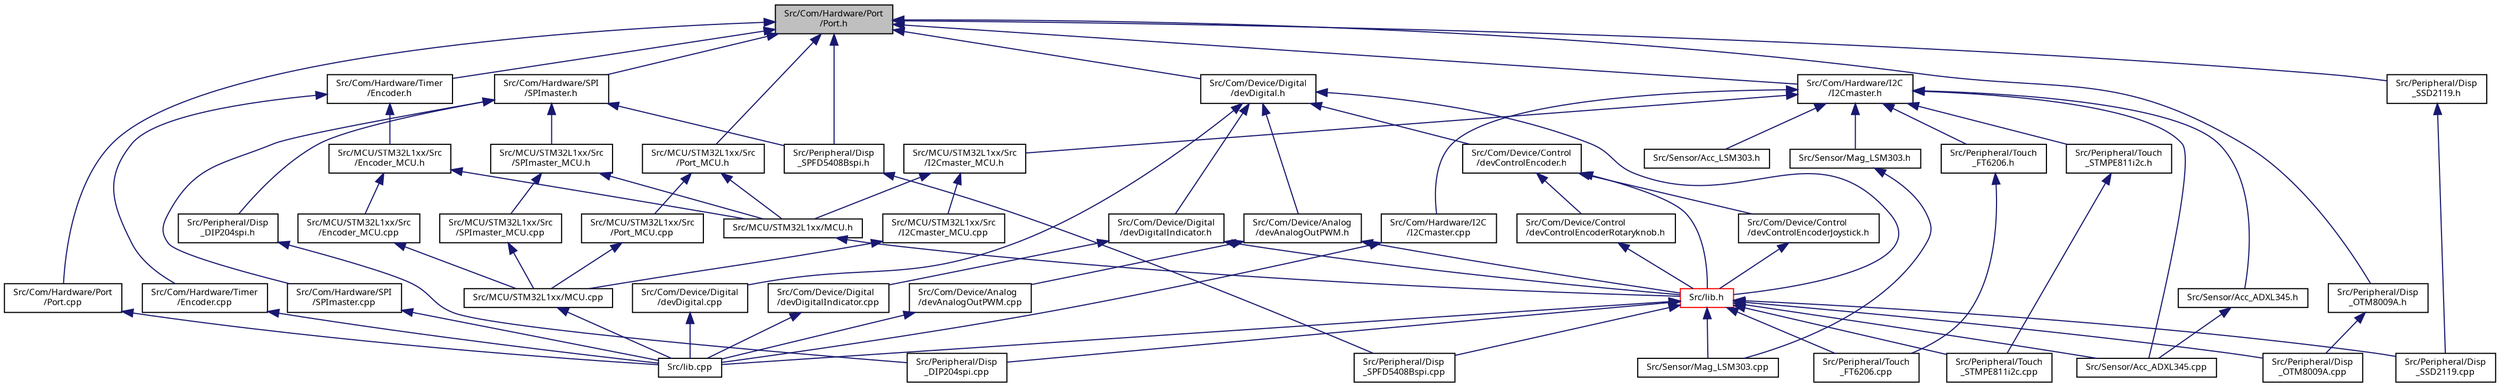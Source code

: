 digraph "Src/Com/Hardware/Port/Port.h"
{
  edge [fontname="Sans",fontsize="8",labelfontname="Sans",labelfontsize="8"];
  node [fontname="Sans",fontsize="8",shape=record];
  Node1 [label="Src/Com/Hardware/Port\l/Port.h",height=0.2,width=0.4,color="black", fillcolor="grey75", style="filled", fontcolor="black"];
  Node1 -> Node2 [dir="back",color="midnightblue",fontsize="8",style="solid",fontname="Sans"];
  Node2 [label="Src/Com/Device/Digital\l/devDigital.h",height=0.2,width=0.4,color="black", fillcolor="white", style="filled",URL="$dev_digital_8h.html"];
  Node2 -> Node3 [dir="back",color="midnightblue",fontsize="8",style="solid",fontname="Sans"];
  Node3 [label="Src/Com/Device/Analog\l/devAnalogOutPWM.h",height=0.2,width=0.4,color="black", fillcolor="white", style="filled",URL="$dev_analog_out_p_w_m_8h.html"];
  Node3 -> Node4 [dir="back",color="midnightblue",fontsize="8",style="solid",fontname="Sans"];
  Node4 [label="Src/lib.h",height=0.2,width=0.4,color="red", fillcolor="white", style="filled",URL="$lib_8h.html",tooltip="Library main include file. "];
  Node4 -> Node5 [dir="back",color="midnightblue",fontsize="8",style="solid",fontname="Sans"];
  Node5 [label="Src/lib.cpp",height=0.2,width=0.4,color="black", fillcolor="white", style="filled",URL="$lib_8cpp.html",tooltip="Summary of complete library code. "];
  Node4 -> Node6 [dir="back",color="midnightblue",fontsize="8",style="solid",fontname="Sans"];
  Node6 [label="Src/Peripheral/Disp\l_DIP204spi.cpp",height=0.2,width=0.4,color="black", fillcolor="white", style="filled",URL="$_disp___d_i_p204spi_8cpp.html"];
  Node4 -> Node7 [dir="back",color="midnightblue",fontsize="8",style="solid",fontname="Sans"];
  Node7 [label="Src/Peripheral/Disp\l_OTM8009A.cpp",height=0.2,width=0.4,color="black", fillcolor="white", style="filled",URL="$_disp___o_t_m8009_a_8cpp.html"];
  Node4 -> Node8 [dir="back",color="midnightblue",fontsize="8",style="solid",fontname="Sans"];
  Node8 [label="Src/Peripheral/Disp\l_SPFD5408Bspi.cpp",height=0.2,width=0.4,color="black", fillcolor="white", style="filled",URL="$_disp___s_p_f_d5408_bspi_8cpp.html"];
  Node4 -> Node9 [dir="back",color="midnightblue",fontsize="8",style="solid",fontname="Sans"];
  Node9 [label="Src/Peripheral/Disp\l_SSD2119.cpp",height=0.2,width=0.4,color="black", fillcolor="white", style="filled",URL="$_disp___s_s_d2119_8cpp.html"];
  Node4 -> Node10 [dir="back",color="midnightblue",fontsize="8",style="solid",fontname="Sans"];
  Node10 [label="Src/Peripheral/Touch\l_FT6206.cpp",height=0.2,width=0.4,color="black", fillcolor="white", style="filled",URL="$_touch___f_t6206_8cpp.html"];
  Node4 -> Node11 [dir="back",color="midnightblue",fontsize="8",style="solid",fontname="Sans"];
  Node11 [label="Src/Peripheral/Touch\l_STMPE811i2c.cpp",height=0.2,width=0.4,color="black", fillcolor="white", style="filled",URL="$_touch___s_t_m_p_e811i2c_8cpp.html"];
  Node4 -> Node12 [dir="back",color="midnightblue",fontsize="8",style="solid",fontname="Sans"];
  Node12 [label="Src/Sensor/Acc_ADXL345.cpp",height=0.2,width=0.4,color="black", fillcolor="white", style="filled",URL="$_acc___a_d_x_l345_8cpp.html"];
  Node4 -> Node13 [dir="back",color="midnightblue",fontsize="8",style="solid",fontname="Sans"];
  Node13 [label="Src/Sensor/Mag_LSM303.cpp",height=0.2,width=0.4,color="black", fillcolor="white", style="filled",URL="$_mag___l_s_m303_8cpp.html"];
  Node3 -> Node14 [dir="back",color="midnightblue",fontsize="8",style="solid",fontname="Sans"];
  Node14 [label="Src/Com/Device/Analog\l/devAnalogOutPWM.cpp",height=0.2,width=0.4,color="black", fillcolor="white", style="filled",URL="$dev_analog_out_p_w_m_8cpp.html"];
  Node14 -> Node5 [dir="back",color="midnightblue",fontsize="8",style="solid",fontname="Sans"];
  Node2 -> Node4 [dir="back",color="midnightblue",fontsize="8",style="solid",fontname="Sans"];
  Node2 -> Node15 [dir="back",color="midnightblue",fontsize="8",style="solid",fontname="Sans"];
  Node15 [label="Src/Com/Device/Digital\l/devDigitalIndicator.h",height=0.2,width=0.4,color="black", fillcolor="white", style="filled",URL="$dev_digital_indicator_8h.html"];
  Node15 -> Node4 [dir="back",color="midnightblue",fontsize="8",style="solid",fontname="Sans"];
  Node15 -> Node16 [dir="back",color="midnightblue",fontsize="8",style="solid",fontname="Sans"];
  Node16 [label="Src/Com/Device/Digital\l/devDigitalIndicator.cpp",height=0.2,width=0.4,color="black", fillcolor="white", style="filled",URL="$dev_digital_indicator_8cpp_source.html"];
  Node16 -> Node5 [dir="back",color="midnightblue",fontsize="8",style="solid",fontname="Sans"];
  Node2 -> Node17 [dir="back",color="midnightblue",fontsize="8",style="solid",fontname="Sans"];
  Node17 [label="Src/Com/Device/Control\l/devControlEncoder.h",height=0.2,width=0.4,color="black", fillcolor="white", style="filled",URL="$dev_control_encoder_8h.html"];
  Node17 -> Node4 [dir="back",color="midnightblue",fontsize="8",style="solid",fontname="Sans"];
  Node17 -> Node18 [dir="back",color="midnightblue",fontsize="8",style="solid",fontname="Sans"];
  Node18 [label="Src/Com/Device/Control\l/devControlEncoderJoystick.h",height=0.2,width=0.4,color="black", fillcolor="white", style="filled",URL="$dev_control_encoder_joystick_8h.html"];
  Node18 -> Node4 [dir="back",color="midnightblue",fontsize="8",style="solid",fontname="Sans"];
  Node17 -> Node19 [dir="back",color="midnightblue",fontsize="8",style="solid",fontname="Sans"];
  Node19 [label="Src/Com/Device/Control\l/devControlEncoderRotaryknob.h",height=0.2,width=0.4,color="black", fillcolor="white", style="filled",URL="$dev_control_encoder_rotaryknob_8h.html"];
  Node19 -> Node4 [dir="back",color="midnightblue",fontsize="8",style="solid",fontname="Sans"];
  Node2 -> Node20 [dir="back",color="midnightblue",fontsize="8",style="solid",fontname="Sans"];
  Node20 [label="Src/Com/Device/Digital\l/devDigital.cpp",height=0.2,width=0.4,color="black", fillcolor="white", style="filled",URL="$dev_digital_8cpp.html"];
  Node20 -> Node5 [dir="back",color="midnightblue",fontsize="8",style="solid",fontname="Sans"];
  Node1 -> Node21 [dir="back",color="midnightblue",fontsize="8",style="solid",fontname="Sans"];
  Node21 [label="Src/Com/Hardware/Timer\l/Encoder.h",height=0.2,width=0.4,color="black", fillcolor="white", style="filled",URL="$_encoder_8h.html"];
  Node21 -> Node22 [dir="back",color="midnightblue",fontsize="8",style="solid",fontname="Sans"];
  Node22 [label="Src/Com/Hardware/Timer\l/Encoder.cpp",height=0.2,width=0.4,color="black", fillcolor="white", style="filled",URL="$_encoder_8cpp.html"];
  Node22 -> Node5 [dir="back",color="midnightblue",fontsize="8",style="solid",fontname="Sans"];
  Node21 -> Node23 [dir="back",color="midnightblue",fontsize="8",style="solid",fontname="Sans"];
  Node23 [label="Src/MCU/STM32L1xx/Src\l/Encoder_MCU.h",height=0.2,width=0.4,color="black", fillcolor="white", style="filled",URL="$_encoder___m_c_u_8h.html"];
  Node23 -> Node24 [dir="back",color="midnightblue",fontsize="8",style="solid",fontname="Sans"];
  Node24 [label="Src/MCU/STM32L1xx/Src\l/Encoder_MCU.cpp",height=0.2,width=0.4,color="black", fillcolor="white", style="filled",URL="$_encoder___m_c_u_8cpp.html"];
  Node24 -> Node25 [dir="back",color="midnightblue",fontsize="8",style="solid",fontname="Sans"];
  Node25 [label="Src/MCU/STM32L1xx/MCU.cpp",height=0.2,width=0.4,color="black", fillcolor="white", style="filled",URL="$_m_c_u_8cpp_source.html"];
  Node25 -> Node5 [dir="back",color="midnightblue",fontsize="8",style="solid",fontname="Sans"];
  Node23 -> Node26 [dir="back",color="midnightblue",fontsize="8",style="solid",fontname="Sans"];
  Node26 [label="Src/MCU/STM32L1xx/MCU.h",height=0.2,width=0.4,color="black", fillcolor="white", style="filled",URL="$_m_c_u_8h_source.html"];
  Node26 -> Node4 [dir="back",color="midnightblue",fontsize="8",style="solid",fontname="Sans"];
  Node1 -> Node27 [dir="back",color="midnightblue",fontsize="8",style="solid",fontname="Sans"];
  Node27 [label="Src/Com/Hardware/I2C\l/I2Cmaster.h",height=0.2,width=0.4,color="black", fillcolor="white", style="filled",URL="$_i2_cmaster_8h.html"];
  Node27 -> Node28 [dir="back",color="midnightblue",fontsize="8",style="solid",fontname="Sans"];
  Node28 [label="Src/Com/Hardware/I2C\l/I2Cmaster.cpp",height=0.2,width=0.4,color="black", fillcolor="white", style="filled",URL="$_i2_cmaster_8cpp.html"];
  Node28 -> Node5 [dir="back",color="midnightblue",fontsize="8",style="solid",fontname="Sans"];
  Node27 -> Node29 [dir="back",color="midnightblue",fontsize="8",style="solid",fontname="Sans"];
  Node29 [label="Src/MCU/STM32L1xx/Src\l/I2Cmaster_MCU.h",height=0.2,width=0.4,color="black", fillcolor="white", style="filled",URL="$_i2_cmaster___m_c_u_8h.html"];
  Node29 -> Node30 [dir="back",color="midnightblue",fontsize="8",style="solid",fontname="Sans"];
  Node30 [label="Src/MCU/STM32L1xx/Src\l/I2Cmaster_MCU.cpp",height=0.2,width=0.4,color="black", fillcolor="white", style="filled",URL="$_i2_cmaster___m_c_u_8cpp.html"];
  Node30 -> Node25 [dir="back",color="midnightblue",fontsize="8",style="solid",fontname="Sans"];
  Node29 -> Node26 [dir="back",color="midnightblue",fontsize="8",style="solid",fontname="Sans"];
  Node27 -> Node31 [dir="back",color="midnightblue",fontsize="8",style="solid",fontname="Sans"];
  Node31 [label="Src/Peripheral/Touch\l_FT6206.h",height=0.2,width=0.4,color="black", fillcolor="white", style="filled",URL="$_touch___f_t6206_8h.html"];
  Node31 -> Node10 [dir="back",color="midnightblue",fontsize="8",style="solid",fontname="Sans"];
  Node27 -> Node32 [dir="back",color="midnightblue",fontsize="8",style="solid",fontname="Sans"];
  Node32 [label="Src/Peripheral/Touch\l_STMPE811i2c.h",height=0.2,width=0.4,color="black", fillcolor="white", style="filled",URL="$_touch___s_t_m_p_e811i2c_8h.html"];
  Node32 -> Node11 [dir="back",color="midnightblue",fontsize="8",style="solid",fontname="Sans"];
  Node27 -> Node12 [dir="back",color="midnightblue",fontsize="8",style="solid",fontname="Sans"];
  Node27 -> Node33 [dir="back",color="midnightblue",fontsize="8",style="solid",fontname="Sans"];
  Node33 [label="Src/Sensor/Acc_ADXL345.h",height=0.2,width=0.4,color="black", fillcolor="white", style="filled",URL="$_acc___a_d_x_l345_8h.html"];
  Node33 -> Node12 [dir="back",color="midnightblue",fontsize="8",style="solid",fontname="Sans"];
  Node27 -> Node34 [dir="back",color="midnightblue",fontsize="8",style="solid",fontname="Sans"];
  Node34 [label="Src/Sensor/Acc_LSM303.h",height=0.2,width=0.4,color="black", fillcolor="white", style="filled",URL="$_acc___l_s_m303_8h.html"];
  Node27 -> Node35 [dir="back",color="midnightblue",fontsize="8",style="solid",fontname="Sans"];
  Node35 [label="Src/Sensor/Mag_LSM303.h",height=0.2,width=0.4,color="black", fillcolor="white", style="filled",URL="$_mag___l_s_m303_8h.html"];
  Node35 -> Node13 [dir="back",color="midnightblue",fontsize="8",style="solid",fontname="Sans"];
  Node1 -> Node36 [dir="back",color="midnightblue",fontsize="8",style="solid",fontname="Sans"];
  Node36 [label="Src/Com/Hardware/Port\l/Port.cpp",height=0.2,width=0.4,color="black", fillcolor="white", style="filled",URL="$_port_8cpp.html"];
  Node36 -> Node5 [dir="back",color="midnightblue",fontsize="8",style="solid",fontname="Sans"];
  Node1 -> Node37 [dir="back",color="midnightblue",fontsize="8",style="solid",fontname="Sans"];
  Node37 [label="Src/Com/Hardware/SPI\l/SPImaster.h",height=0.2,width=0.4,color="black", fillcolor="white", style="filled",URL="$_s_p_imaster_8h.html"];
  Node37 -> Node38 [dir="back",color="midnightblue",fontsize="8",style="solid",fontname="Sans"];
  Node38 [label="Src/Com/Hardware/SPI\l/SPImaster.cpp",height=0.2,width=0.4,color="black", fillcolor="white", style="filled",URL="$_s_p_imaster_8cpp.html"];
  Node38 -> Node5 [dir="back",color="midnightblue",fontsize="8",style="solid",fontname="Sans"];
  Node37 -> Node39 [dir="back",color="midnightblue",fontsize="8",style="solid",fontname="Sans"];
  Node39 [label="Src/MCU/STM32L1xx/Src\l/SPImaster_MCU.h",height=0.2,width=0.4,color="black", fillcolor="white", style="filled",URL="$_s_p_imaster___m_c_u_8h.html"];
  Node39 -> Node40 [dir="back",color="midnightblue",fontsize="8",style="solid",fontname="Sans"];
  Node40 [label="Src/MCU/STM32L1xx/Src\l/SPImaster_MCU.cpp",height=0.2,width=0.4,color="black", fillcolor="white", style="filled",URL="$_s_p_imaster___m_c_u_8cpp.html"];
  Node40 -> Node25 [dir="back",color="midnightblue",fontsize="8",style="solid",fontname="Sans"];
  Node39 -> Node26 [dir="back",color="midnightblue",fontsize="8",style="solid",fontname="Sans"];
  Node37 -> Node41 [dir="back",color="midnightblue",fontsize="8",style="solid",fontname="Sans"];
  Node41 [label="Src/Peripheral/Disp\l_DIP204spi.h",height=0.2,width=0.4,color="black", fillcolor="white", style="filled",URL="$_disp___d_i_p204spi_8h.html"];
  Node41 -> Node6 [dir="back",color="midnightblue",fontsize="8",style="solid",fontname="Sans"];
  Node37 -> Node42 [dir="back",color="midnightblue",fontsize="8",style="solid",fontname="Sans"];
  Node42 [label="Src/Peripheral/Disp\l_SPFD5408Bspi.h",height=0.2,width=0.4,color="black", fillcolor="white", style="filled",URL="$_disp___s_p_f_d5408_bspi_8h.html"];
  Node42 -> Node8 [dir="back",color="midnightblue",fontsize="8",style="solid",fontname="Sans"];
  Node1 -> Node43 [dir="back",color="midnightblue",fontsize="8",style="solid",fontname="Sans"];
  Node43 [label="Src/MCU/STM32L1xx/Src\l/Port_MCU.h",height=0.2,width=0.4,color="black", fillcolor="white", style="filled",URL="$_port___m_c_u_8h.html"];
  Node43 -> Node44 [dir="back",color="midnightblue",fontsize="8",style="solid",fontname="Sans"];
  Node44 [label="Src/MCU/STM32L1xx/Src\l/Port_MCU.cpp",height=0.2,width=0.4,color="black", fillcolor="white", style="filled",URL="$_port___m_c_u_8cpp.html"];
  Node44 -> Node25 [dir="back",color="midnightblue",fontsize="8",style="solid",fontname="Sans"];
  Node43 -> Node26 [dir="back",color="midnightblue",fontsize="8",style="solid",fontname="Sans"];
  Node1 -> Node45 [dir="back",color="midnightblue",fontsize="8",style="solid",fontname="Sans"];
  Node45 [label="Src/Peripheral/Disp\l_OTM8009A.h",height=0.2,width=0.4,color="black", fillcolor="white", style="filled",URL="$_disp___o_t_m8009_a_8h.html"];
  Node45 -> Node7 [dir="back",color="midnightblue",fontsize="8",style="solid",fontname="Sans"];
  Node1 -> Node42 [dir="back",color="midnightblue",fontsize="8",style="solid",fontname="Sans"];
  Node1 -> Node46 [dir="back",color="midnightblue",fontsize="8",style="solid",fontname="Sans"];
  Node46 [label="Src/Peripheral/Disp\l_SSD2119.h",height=0.2,width=0.4,color="black", fillcolor="white", style="filled",URL="$_disp___s_s_d2119_8h.html"];
  Node46 -> Node9 [dir="back",color="midnightblue",fontsize="8",style="solid",fontname="Sans"];
}
